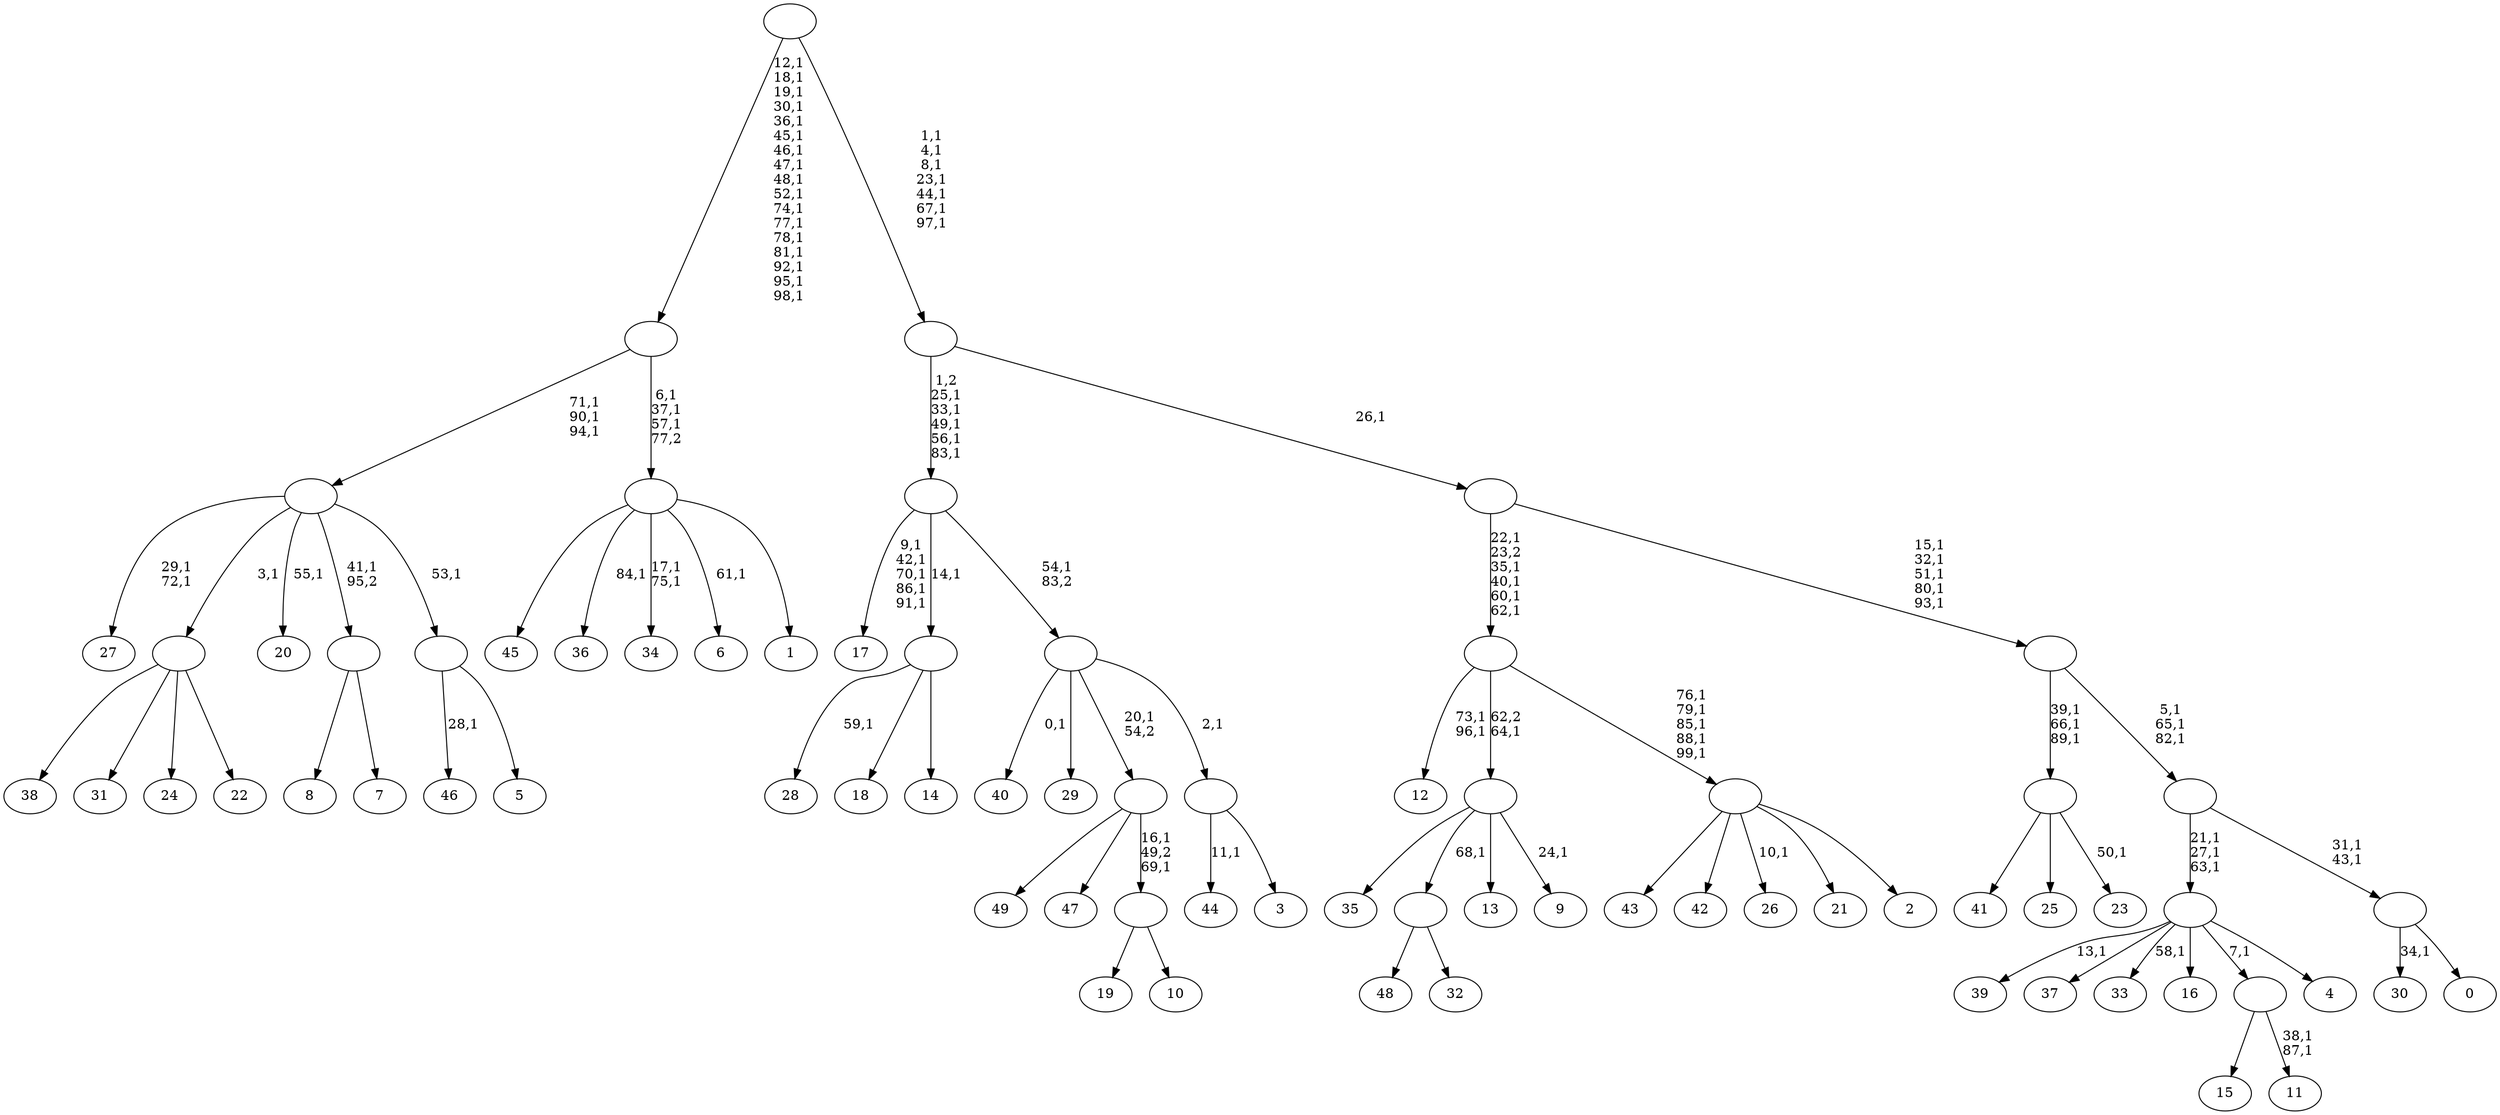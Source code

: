 digraph T {
	150 [label="49"]
	149 [label="48"]
	148 [label="47"]
	147 [label="46"]
	145 [label="45"]
	144 [label="44"]
	142 [label="43"]
	141 [label="42"]
	140 [label="41"]
	139 [label="40"]
	137 [label="39"]
	135 [label="38"]
	134 [label="37"]
	133 [label="36"]
	131 [label="35"]
	130 [label="34"]
	127 [label="33"]
	125 [label="32"]
	124 [label=""]
	123 [label="31"]
	122 [label="30"]
	120 [label="29"]
	119 [label="28"]
	117 [label="27"]
	114 [label="26"]
	112 [label="25"]
	111 [label="24"]
	110 [label="23"]
	108 [label=""]
	105 [label="22"]
	104 [label=""]
	103 [label="21"]
	102 [label="20"]
	100 [label="19"]
	99 [label="18"]
	98 [label="17"]
	92 [label="16"]
	91 [label="15"]
	90 [label="14"]
	89 [label=""]
	88 [label="13"]
	87 [label="12"]
	84 [label="11"]
	81 [label=""]
	80 [label="10"]
	79 [label=""]
	77 [label=""]
	76 [label="9"]
	74 [label=""]
	73 [label="8"]
	72 [label="7"]
	71 [label=""]
	70 [label="6"]
	68 [label="5"]
	67 [label=""]
	66 [label=""]
	63 [label="4"]
	62 [label=""]
	59 [label="3"]
	58 [label=""]
	57 [label=""]
	56 [label=""]
	51 [label="2"]
	50 [label=""]
	45 [label=""]
	40 [label="1"]
	39 [label=""]
	36 [label=""]
	19 [label="0"]
	18 [label=""]
	16 [label=""]
	13 [label=""]
	8 [label=""]
	7 [label=""]
	0 [label=""]
	124 -> 149 [label=""]
	124 -> 125 [label=""]
	108 -> 110 [label="50,1"]
	108 -> 140 [label=""]
	108 -> 112 [label=""]
	104 -> 135 [label=""]
	104 -> 123 [label=""]
	104 -> 111 [label=""]
	104 -> 105 [label=""]
	89 -> 119 [label="59,1"]
	89 -> 99 [label=""]
	89 -> 90 [label=""]
	81 -> 84 [label="38,1\n87,1"]
	81 -> 91 [label=""]
	79 -> 100 [label=""]
	79 -> 80 [label=""]
	77 -> 79 [label="16,1\n49,2\n69,1"]
	77 -> 150 [label=""]
	77 -> 148 [label=""]
	74 -> 76 [label="24,1"]
	74 -> 131 [label=""]
	74 -> 124 [label="68,1"]
	74 -> 88 [label=""]
	71 -> 73 [label=""]
	71 -> 72 [label=""]
	67 -> 147 [label="28,1"]
	67 -> 68 [label=""]
	66 -> 102 [label="55,1"]
	66 -> 117 [label="29,1\n72,1"]
	66 -> 104 [label="3,1"]
	66 -> 71 [label="41,1\n95,2"]
	66 -> 67 [label="53,1"]
	62 -> 127 [label="58,1"]
	62 -> 137 [label="13,1"]
	62 -> 134 [label=""]
	62 -> 92 [label=""]
	62 -> 81 [label="7,1"]
	62 -> 63 [label=""]
	58 -> 144 [label="11,1"]
	58 -> 59 [label=""]
	57 -> 139 [label="0,1"]
	57 -> 120 [label=""]
	57 -> 77 [label="20,1\n54,2"]
	57 -> 58 [label="2,1"]
	56 -> 98 [label="9,1\n42,1\n70,1\n86,1\n91,1"]
	56 -> 89 [label="14,1"]
	56 -> 57 [label="54,1\n83,2"]
	50 -> 114 [label="10,1"]
	50 -> 142 [label=""]
	50 -> 141 [label=""]
	50 -> 103 [label=""]
	50 -> 51 [label=""]
	45 -> 50 [label="76,1\n79,1\n85,1\n88,1\n99,1"]
	45 -> 87 [label="73,1\n96,1"]
	45 -> 74 [label="62,2\n64,1"]
	39 -> 70 [label="61,1"]
	39 -> 130 [label="17,1\n75,1"]
	39 -> 133 [label="84,1"]
	39 -> 145 [label=""]
	39 -> 40 [label=""]
	36 -> 39 [label="6,1\n37,1\n57,1\n77,2"]
	36 -> 66 [label="71,1\n90,1\n94,1"]
	18 -> 122 [label="34,1"]
	18 -> 19 [label=""]
	16 -> 18 [label="31,1\n43,1"]
	16 -> 62 [label="21,1\n27,1\n63,1"]
	13 -> 16 [label="5,1\n65,1\n82,1"]
	13 -> 108 [label="39,1\n66,1\n89,1"]
	8 -> 13 [label="15,1\n32,1\n51,1\n80,1\n93,1"]
	8 -> 45 [label="22,1\n23,2\n35,1\n40,1\n60,1\n62,1"]
	7 -> 56 [label="1,2\n25,1\n33,1\n49,1\n56,1\n83,1"]
	7 -> 8 [label="26,1"]
	0 -> 7 [label="1,1\n4,1\n8,1\n23,1\n44,1\n67,1\n97,1"]
	0 -> 36 [label="12,1\n18,1\n19,1\n30,1\n36,1\n45,1\n46,1\n47,1\n48,1\n52,1\n74,1\n77,1\n78,1\n81,1\n92,1\n95,1\n98,1"]
}
